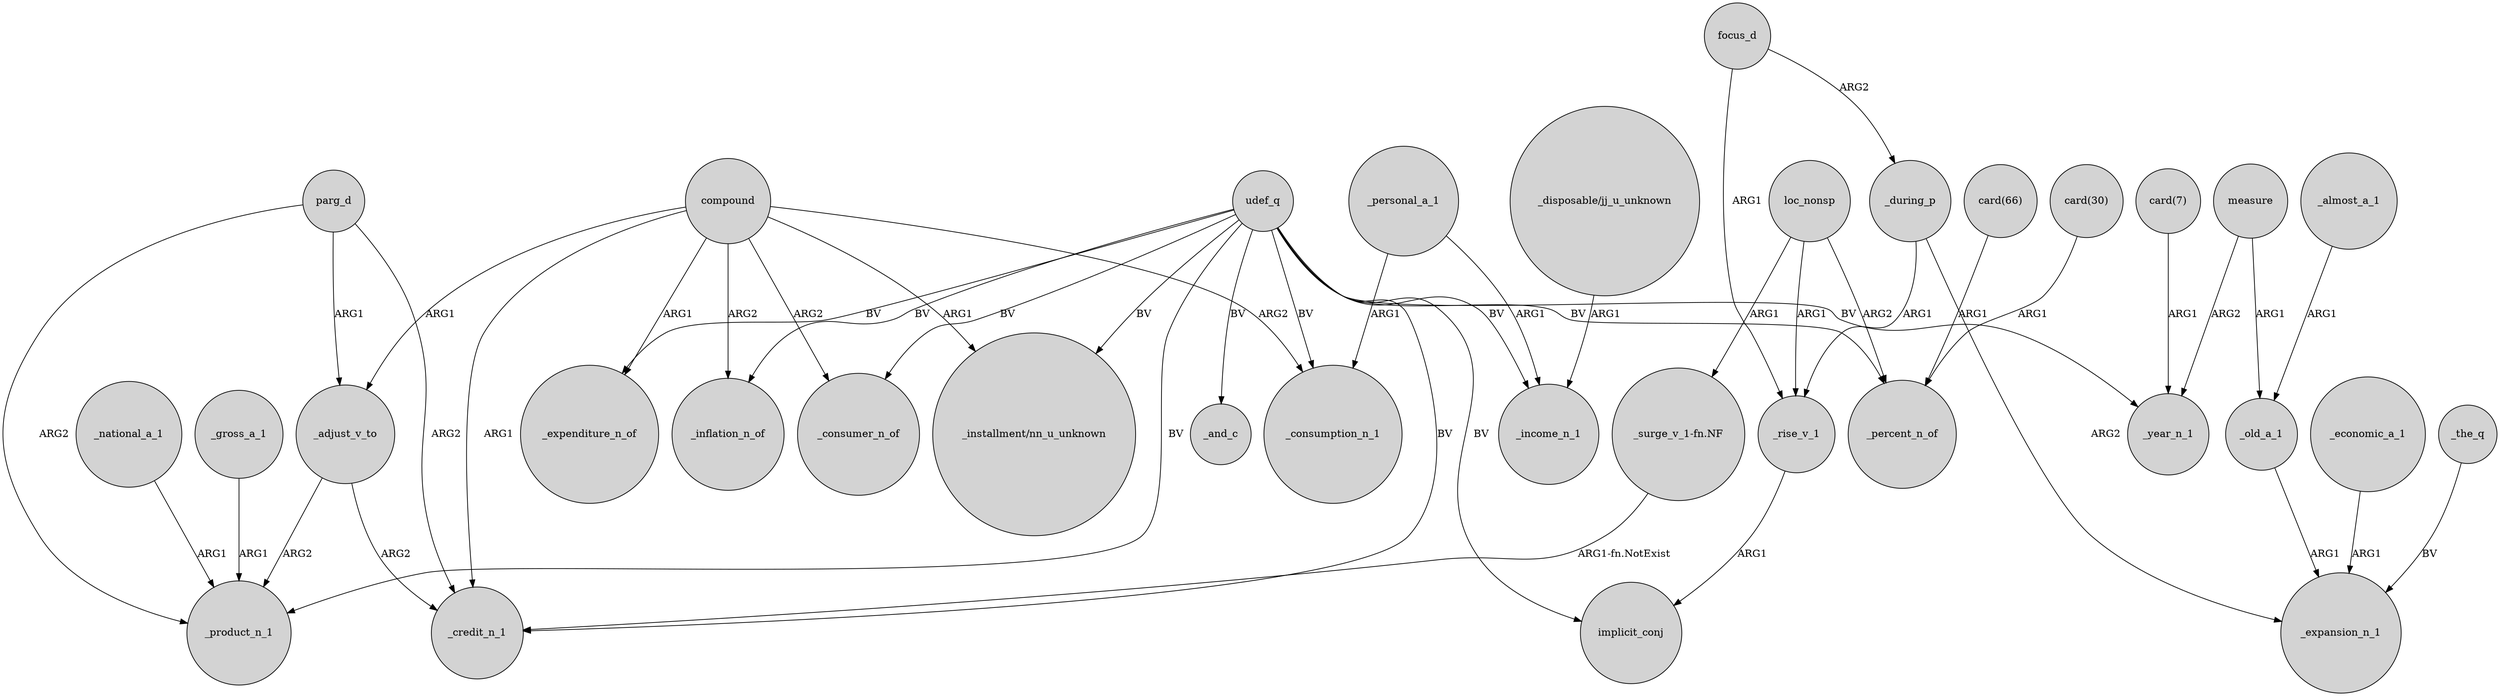 digraph {
	node [shape=circle style=filled]
	focus_d -> _during_p [label=ARG2]
	udef_q -> _inflation_n_of [label=BV]
	parg_d -> _product_n_1 [label=ARG2]
	_rise_v_1 -> implicit_conj [label=ARG1]
	measure -> _year_n_1 [label=ARG2]
	udef_q -> _credit_n_1 [label=BV]
	compound -> _consumption_n_1 [label=ARG2]
	"_surge_v_1-fn.NF" -> _credit_n_1 [label="ARG1-fn.NotExist"]
	parg_d -> _adjust_v_to [label=ARG1]
	_gross_a_1 -> _product_n_1 [label=ARG1]
	_during_p -> _rise_v_1 [label=ARG1]
	"card(30)" -> _percent_n_of [label=ARG1]
	_almost_a_1 -> _old_a_1 [label=ARG1]
	udef_q -> implicit_conj [label=BV]
	measure -> _old_a_1 [label=ARG1]
	udef_q -> _income_n_1 [label=BV]
	_economic_a_1 -> _expansion_n_1 [label=ARG1]
	_personal_a_1 -> _consumption_n_1 [label=ARG1]
	loc_nonsp -> "_surge_v_1-fn.NF" [label=ARG1]
	_adjust_v_to -> _product_n_1 [label=ARG2]
	parg_d -> _credit_n_1 [label=ARG2]
	udef_q -> "_installment/nn_u_unknown" [label=BV]
	_during_p -> _expansion_n_1 [label=ARG2]
	compound -> _credit_n_1 [label=ARG1]
	_national_a_1 -> _product_n_1 [label=ARG1]
	compound -> _expenditure_n_of [label=ARG1]
	loc_nonsp -> _percent_n_of [label=ARG2]
	loc_nonsp -> _rise_v_1 [label=ARG1]
	compound -> _inflation_n_of [label=ARG2]
	focus_d -> _rise_v_1 [label=ARG1]
	compound -> _adjust_v_to [label=ARG1]
	udef_q -> _consumer_n_of [label=BV]
	"_disposable/jj_u_unknown" -> _income_n_1 [label=ARG1]
	compound -> _consumer_n_of [label=ARG2]
	udef_q -> _product_n_1 [label=BV]
	udef_q -> _year_n_1 [label=BV]
	_old_a_1 -> _expansion_n_1 [label=ARG1]
	udef_q -> _expenditure_n_of [label=BV]
	udef_q -> _percent_n_of [label=BV]
	_personal_a_1 -> _income_n_1 [label=ARG1]
	"card(66)" -> _percent_n_of [label=ARG1]
	_the_q -> _expansion_n_1 [label=BV]
	udef_q -> _and_c [label=BV]
	udef_q -> _consumption_n_1 [label=BV]
	_adjust_v_to -> _credit_n_1 [label=ARG2]
	compound -> "_installment/nn_u_unknown" [label=ARG1]
	"card(7)" -> _year_n_1 [label=ARG1]
}
